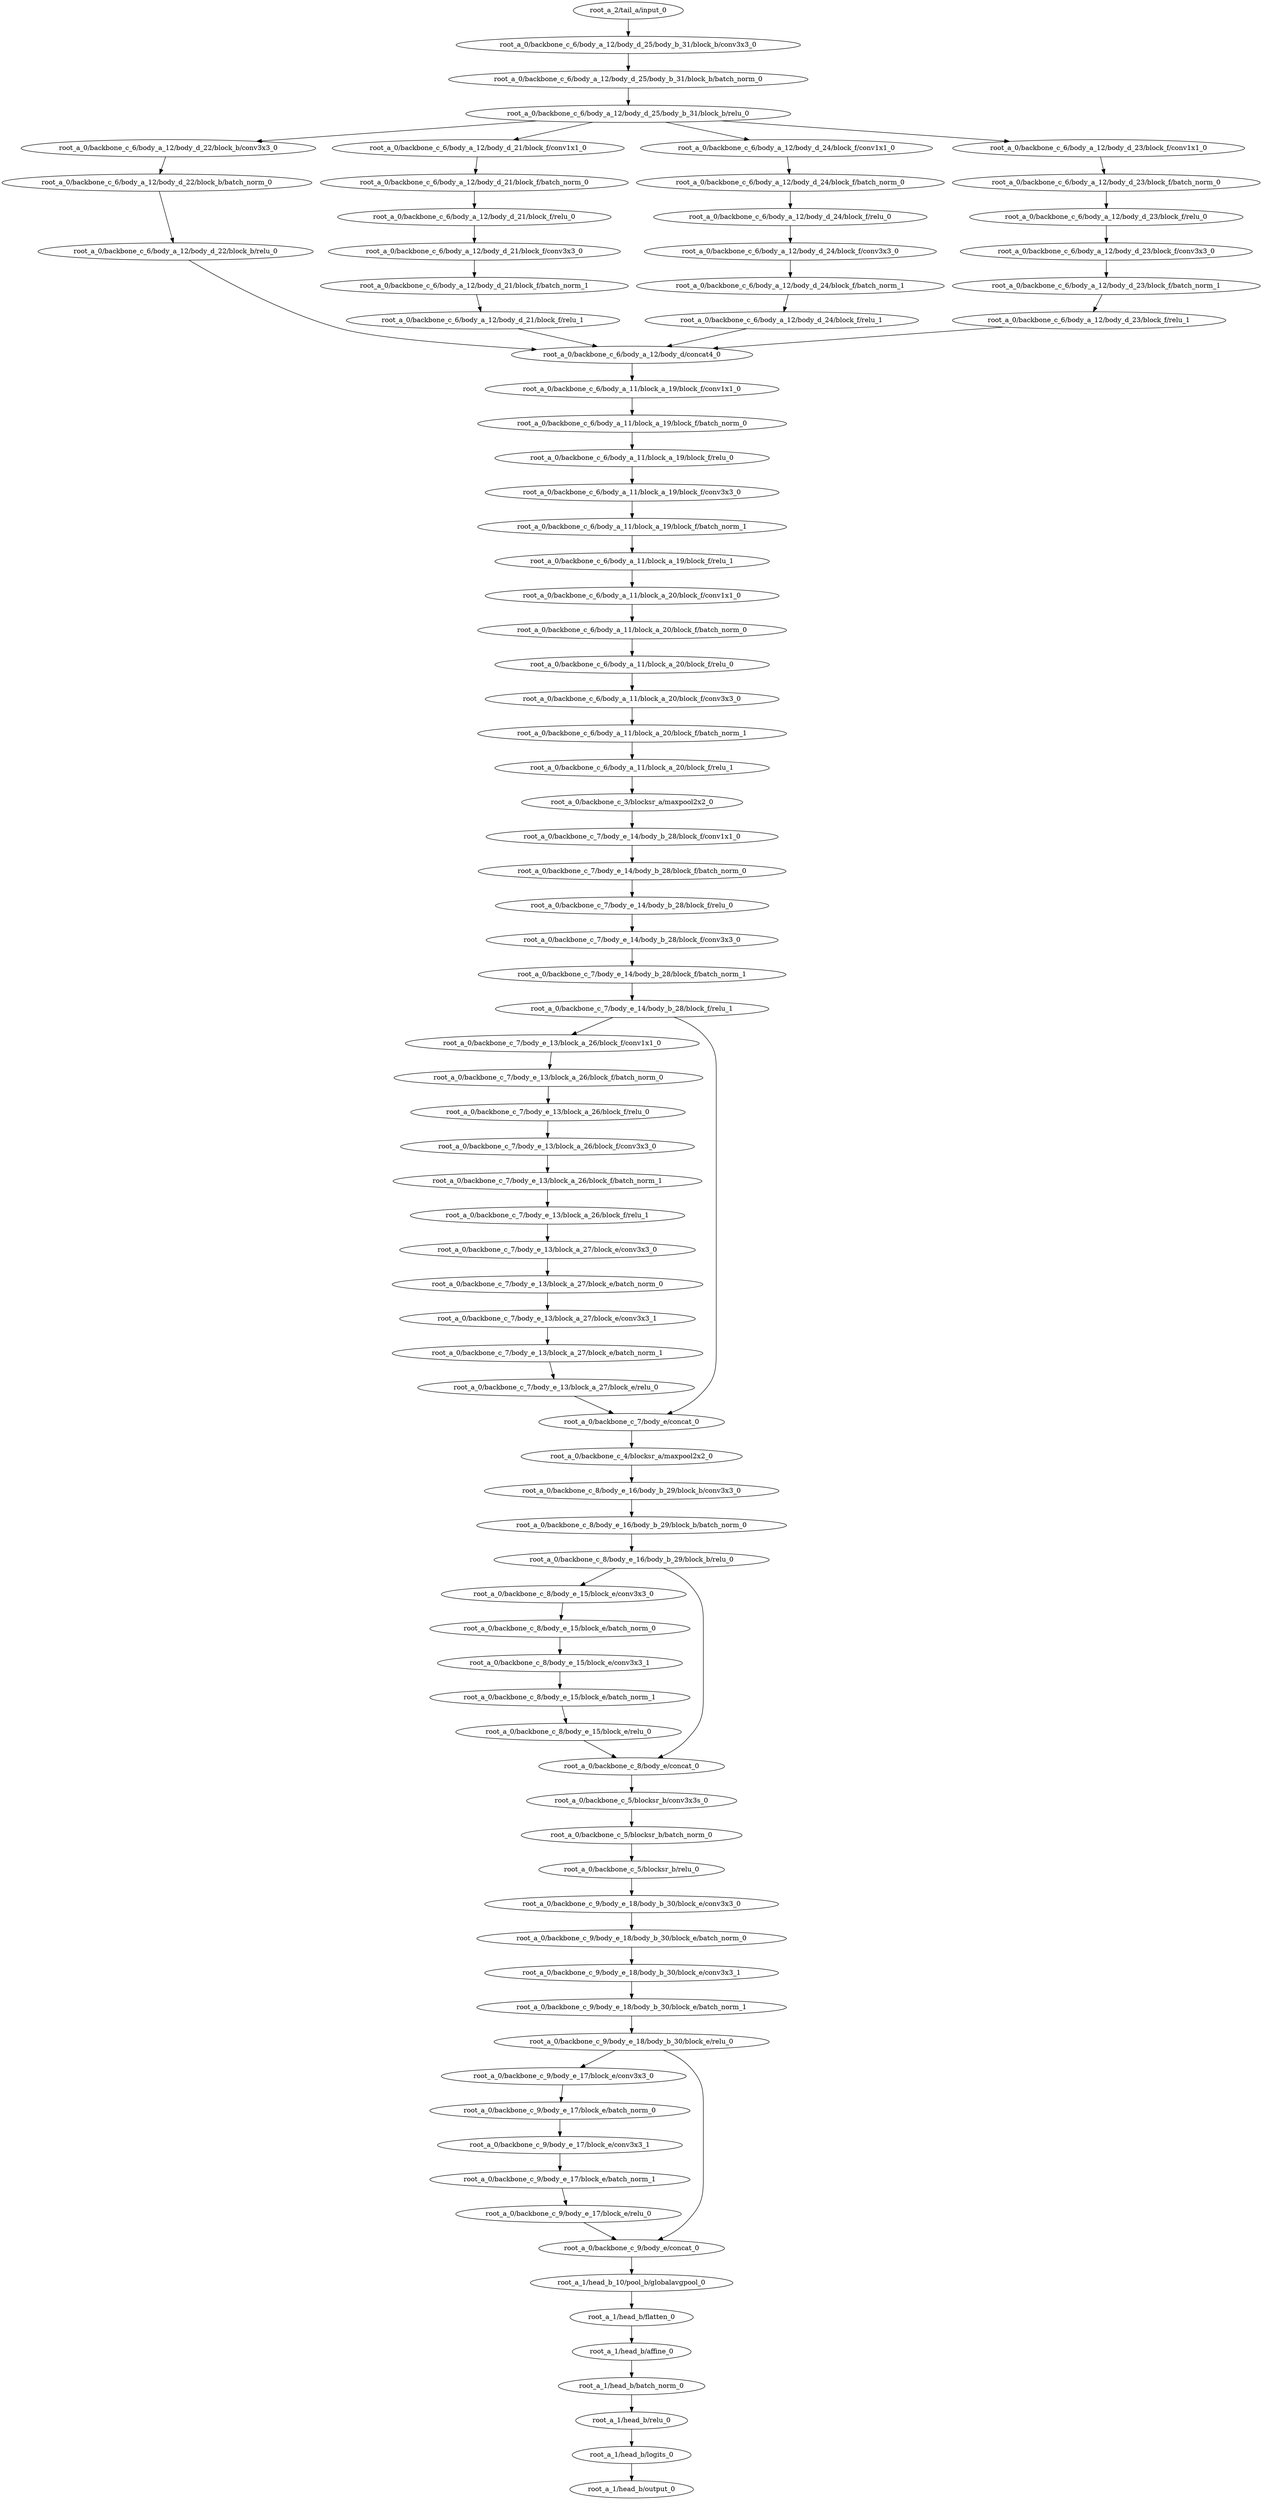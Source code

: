 digraph root_a {
	"root_a_2/tail_a/input_0"
	"root_a_0/backbone_c_6/body_a_12/body_d_25/body_b_31/block_b/conv3x3_0"
	"root_a_0/backbone_c_6/body_a_12/body_d_25/body_b_31/block_b/batch_norm_0"
	"root_a_0/backbone_c_6/body_a_12/body_d_25/body_b_31/block_b/relu_0"
	"root_a_0/backbone_c_6/body_a_12/body_d_22/block_b/conv3x3_0"
	"root_a_0/backbone_c_6/body_a_12/body_d_22/block_b/batch_norm_0"
	"root_a_0/backbone_c_6/body_a_12/body_d_22/block_b/relu_0"
	"root_a_0/backbone_c_6/body_a_12/body_d_21/block_f/conv1x1_0"
	"root_a_0/backbone_c_6/body_a_12/body_d_21/block_f/batch_norm_0"
	"root_a_0/backbone_c_6/body_a_12/body_d_21/block_f/relu_0"
	"root_a_0/backbone_c_6/body_a_12/body_d_21/block_f/conv3x3_0"
	"root_a_0/backbone_c_6/body_a_12/body_d_21/block_f/batch_norm_1"
	"root_a_0/backbone_c_6/body_a_12/body_d_21/block_f/relu_1"
	"root_a_0/backbone_c_6/body_a_12/body_d_24/block_f/conv1x1_0"
	"root_a_0/backbone_c_6/body_a_12/body_d_24/block_f/batch_norm_0"
	"root_a_0/backbone_c_6/body_a_12/body_d_24/block_f/relu_0"
	"root_a_0/backbone_c_6/body_a_12/body_d_24/block_f/conv3x3_0"
	"root_a_0/backbone_c_6/body_a_12/body_d_24/block_f/batch_norm_1"
	"root_a_0/backbone_c_6/body_a_12/body_d_24/block_f/relu_1"
	"root_a_0/backbone_c_6/body_a_12/body_d_23/block_f/conv1x1_0"
	"root_a_0/backbone_c_6/body_a_12/body_d_23/block_f/batch_norm_0"
	"root_a_0/backbone_c_6/body_a_12/body_d_23/block_f/relu_0"
	"root_a_0/backbone_c_6/body_a_12/body_d_23/block_f/conv3x3_0"
	"root_a_0/backbone_c_6/body_a_12/body_d_23/block_f/batch_norm_1"
	"root_a_0/backbone_c_6/body_a_12/body_d_23/block_f/relu_1"
	"root_a_0/backbone_c_6/body_a_12/body_d/concat4_0"
	"root_a_0/backbone_c_6/body_a_11/block_a_19/block_f/conv1x1_0"
	"root_a_0/backbone_c_6/body_a_11/block_a_19/block_f/batch_norm_0"
	"root_a_0/backbone_c_6/body_a_11/block_a_19/block_f/relu_0"
	"root_a_0/backbone_c_6/body_a_11/block_a_19/block_f/conv3x3_0"
	"root_a_0/backbone_c_6/body_a_11/block_a_19/block_f/batch_norm_1"
	"root_a_0/backbone_c_6/body_a_11/block_a_19/block_f/relu_1"
	"root_a_0/backbone_c_6/body_a_11/block_a_20/block_f/conv1x1_0"
	"root_a_0/backbone_c_6/body_a_11/block_a_20/block_f/batch_norm_0"
	"root_a_0/backbone_c_6/body_a_11/block_a_20/block_f/relu_0"
	"root_a_0/backbone_c_6/body_a_11/block_a_20/block_f/conv3x3_0"
	"root_a_0/backbone_c_6/body_a_11/block_a_20/block_f/batch_norm_1"
	"root_a_0/backbone_c_6/body_a_11/block_a_20/block_f/relu_1"
	"root_a_0/backbone_c_3/blocksr_a/maxpool2x2_0"
	"root_a_0/backbone_c_7/body_e_14/body_b_28/block_f/conv1x1_0"
	"root_a_0/backbone_c_7/body_e_14/body_b_28/block_f/batch_norm_0"
	"root_a_0/backbone_c_7/body_e_14/body_b_28/block_f/relu_0"
	"root_a_0/backbone_c_7/body_e_14/body_b_28/block_f/conv3x3_0"
	"root_a_0/backbone_c_7/body_e_14/body_b_28/block_f/batch_norm_1"
	"root_a_0/backbone_c_7/body_e_14/body_b_28/block_f/relu_1"
	"root_a_0/backbone_c_7/body_e_13/block_a_26/block_f/conv1x1_0"
	"root_a_0/backbone_c_7/body_e_13/block_a_26/block_f/batch_norm_0"
	"root_a_0/backbone_c_7/body_e_13/block_a_26/block_f/relu_0"
	"root_a_0/backbone_c_7/body_e_13/block_a_26/block_f/conv3x3_0"
	"root_a_0/backbone_c_7/body_e_13/block_a_26/block_f/batch_norm_1"
	"root_a_0/backbone_c_7/body_e_13/block_a_26/block_f/relu_1"
	"root_a_0/backbone_c_7/body_e_13/block_a_27/block_e/conv3x3_0"
	"root_a_0/backbone_c_7/body_e_13/block_a_27/block_e/batch_norm_0"
	"root_a_0/backbone_c_7/body_e_13/block_a_27/block_e/conv3x3_1"
	"root_a_0/backbone_c_7/body_e_13/block_a_27/block_e/batch_norm_1"
	"root_a_0/backbone_c_7/body_e_13/block_a_27/block_e/relu_0"
	"root_a_0/backbone_c_7/body_e/concat_0"
	"root_a_0/backbone_c_4/blocksr_a/maxpool2x2_0"
	"root_a_0/backbone_c_8/body_e_16/body_b_29/block_b/conv3x3_0"
	"root_a_0/backbone_c_8/body_e_16/body_b_29/block_b/batch_norm_0"
	"root_a_0/backbone_c_8/body_e_16/body_b_29/block_b/relu_0"
	"root_a_0/backbone_c_8/body_e_15/block_e/conv3x3_0"
	"root_a_0/backbone_c_8/body_e_15/block_e/batch_norm_0"
	"root_a_0/backbone_c_8/body_e_15/block_e/conv3x3_1"
	"root_a_0/backbone_c_8/body_e_15/block_e/batch_norm_1"
	"root_a_0/backbone_c_8/body_e_15/block_e/relu_0"
	"root_a_0/backbone_c_8/body_e/concat_0"
	"root_a_0/backbone_c_5/blocksr_b/conv3x3s_0"
	"root_a_0/backbone_c_5/blocksr_b/batch_norm_0"
	"root_a_0/backbone_c_5/blocksr_b/relu_0"
	"root_a_0/backbone_c_9/body_e_18/body_b_30/block_e/conv3x3_0"
	"root_a_0/backbone_c_9/body_e_18/body_b_30/block_e/batch_norm_0"
	"root_a_0/backbone_c_9/body_e_18/body_b_30/block_e/conv3x3_1"
	"root_a_0/backbone_c_9/body_e_18/body_b_30/block_e/batch_norm_1"
	"root_a_0/backbone_c_9/body_e_18/body_b_30/block_e/relu_0"
	"root_a_0/backbone_c_9/body_e_17/block_e/conv3x3_0"
	"root_a_0/backbone_c_9/body_e_17/block_e/batch_norm_0"
	"root_a_0/backbone_c_9/body_e_17/block_e/conv3x3_1"
	"root_a_0/backbone_c_9/body_e_17/block_e/batch_norm_1"
	"root_a_0/backbone_c_9/body_e_17/block_e/relu_0"
	"root_a_0/backbone_c_9/body_e/concat_0"
	"root_a_1/head_b_10/pool_b/globalavgpool_0"
	"root_a_1/head_b/flatten_0"
	"root_a_1/head_b/affine_0"
	"root_a_1/head_b/batch_norm_0"
	"root_a_1/head_b/relu_0"
	"root_a_1/head_b/logits_0"
	"root_a_1/head_b/output_0"

	"root_a_2/tail_a/input_0" -> "root_a_0/backbone_c_6/body_a_12/body_d_25/body_b_31/block_b/conv3x3_0"
	"root_a_0/backbone_c_6/body_a_12/body_d_25/body_b_31/block_b/conv3x3_0" -> "root_a_0/backbone_c_6/body_a_12/body_d_25/body_b_31/block_b/batch_norm_0"
	"root_a_0/backbone_c_6/body_a_12/body_d_25/body_b_31/block_b/batch_norm_0" -> "root_a_0/backbone_c_6/body_a_12/body_d_25/body_b_31/block_b/relu_0"
	"root_a_0/backbone_c_6/body_a_12/body_d_25/body_b_31/block_b/relu_0" -> "root_a_0/backbone_c_6/body_a_12/body_d_22/block_b/conv3x3_0"
	"root_a_0/backbone_c_6/body_a_12/body_d_22/block_b/conv3x3_0" -> "root_a_0/backbone_c_6/body_a_12/body_d_22/block_b/batch_norm_0"
	"root_a_0/backbone_c_6/body_a_12/body_d_22/block_b/batch_norm_0" -> "root_a_0/backbone_c_6/body_a_12/body_d_22/block_b/relu_0"
	"root_a_0/backbone_c_6/body_a_12/body_d_25/body_b_31/block_b/relu_0" -> "root_a_0/backbone_c_6/body_a_12/body_d_21/block_f/conv1x1_0"
	"root_a_0/backbone_c_6/body_a_12/body_d_21/block_f/conv1x1_0" -> "root_a_0/backbone_c_6/body_a_12/body_d_21/block_f/batch_norm_0"
	"root_a_0/backbone_c_6/body_a_12/body_d_21/block_f/batch_norm_0" -> "root_a_0/backbone_c_6/body_a_12/body_d_21/block_f/relu_0"
	"root_a_0/backbone_c_6/body_a_12/body_d_21/block_f/relu_0" -> "root_a_0/backbone_c_6/body_a_12/body_d_21/block_f/conv3x3_0"
	"root_a_0/backbone_c_6/body_a_12/body_d_21/block_f/conv3x3_0" -> "root_a_0/backbone_c_6/body_a_12/body_d_21/block_f/batch_norm_1"
	"root_a_0/backbone_c_6/body_a_12/body_d_21/block_f/batch_norm_1" -> "root_a_0/backbone_c_6/body_a_12/body_d_21/block_f/relu_1"
	"root_a_0/backbone_c_6/body_a_12/body_d_25/body_b_31/block_b/relu_0" -> "root_a_0/backbone_c_6/body_a_12/body_d_24/block_f/conv1x1_0"
	"root_a_0/backbone_c_6/body_a_12/body_d_24/block_f/conv1x1_0" -> "root_a_0/backbone_c_6/body_a_12/body_d_24/block_f/batch_norm_0"
	"root_a_0/backbone_c_6/body_a_12/body_d_24/block_f/batch_norm_0" -> "root_a_0/backbone_c_6/body_a_12/body_d_24/block_f/relu_0"
	"root_a_0/backbone_c_6/body_a_12/body_d_24/block_f/relu_0" -> "root_a_0/backbone_c_6/body_a_12/body_d_24/block_f/conv3x3_0"
	"root_a_0/backbone_c_6/body_a_12/body_d_24/block_f/conv3x3_0" -> "root_a_0/backbone_c_6/body_a_12/body_d_24/block_f/batch_norm_1"
	"root_a_0/backbone_c_6/body_a_12/body_d_24/block_f/batch_norm_1" -> "root_a_0/backbone_c_6/body_a_12/body_d_24/block_f/relu_1"
	"root_a_0/backbone_c_6/body_a_12/body_d_25/body_b_31/block_b/relu_0" -> "root_a_0/backbone_c_6/body_a_12/body_d_23/block_f/conv1x1_0"
	"root_a_0/backbone_c_6/body_a_12/body_d_23/block_f/conv1x1_0" -> "root_a_0/backbone_c_6/body_a_12/body_d_23/block_f/batch_norm_0"
	"root_a_0/backbone_c_6/body_a_12/body_d_23/block_f/batch_norm_0" -> "root_a_0/backbone_c_6/body_a_12/body_d_23/block_f/relu_0"
	"root_a_0/backbone_c_6/body_a_12/body_d_23/block_f/relu_0" -> "root_a_0/backbone_c_6/body_a_12/body_d_23/block_f/conv3x3_0"
	"root_a_0/backbone_c_6/body_a_12/body_d_23/block_f/conv3x3_0" -> "root_a_0/backbone_c_6/body_a_12/body_d_23/block_f/batch_norm_1"
	"root_a_0/backbone_c_6/body_a_12/body_d_23/block_f/batch_norm_1" -> "root_a_0/backbone_c_6/body_a_12/body_d_23/block_f/relu_1"
	"root_a_0/backbone_c_6/body_a_12/body_d_22/block_b/relu_0" -> "root_a_0/backbone_c_6/body_a_12/body_d/concat4_0"
	"root_a_0/backbone_c_6/body_a_12/body_d_21/block_f/relu_1" -> "root_a_0/backbone_c_6/body_a_12/body_d/concat4_0"
	"root_a_0/backbone_c_6/body_a_12/body_d_24/block_f/relu_1" -> "root_a_0/backbone_c_6/body_a_12/body_d/concat4_0"
	"root_a_0/backbone_c_6/body_a_12/body_d_23/block_f/relu_1" -> "root_a_0/backbone_c_6/body_a_12/body_d/concat4_0"
	"root_a_0/backbone_c_6/body_a_12/body_d/concat4_0" -> "root_a_0/backbone_c_6/body_a_11/block_a_19/block_f/conv1x1_0"
	"root_a_0/backbone_c_6/body_a_11/block_a_19/block_f/conv1x1_0" -> "root_a_0/backbone_c_6/body_a_11/block_a_19/block_f/batch_norm_0"
	"root_a_0/backbone_c_6/body_a_11/block_a_19/block_f/batch_norm_0" -> "root_a_0/backbone_c_6/body_a_11/block_a_19/block_f/relu_0"
	"root_a_0/backbone_c_6/body_a_11/block_a_19/block_f/relu_0" -> "root_a_0/backbone_c_6/body_a_11/block_a_19/block_f/conv3x3_0"
	"root_a_0/backbone_c_6/body_a_11/block_a_19/block_f/conv3x3_0" -> "root_a_0/backbone_c_6/body_a_11/block_a_19/block_f/batch_norm_1"
	"root_a_0/backbone_c_6/body_a_11/block_a_19/block_f/batch_norm_1" -> "root_a_0/backbone_c_6/body_a_11/block_a_19/block_f/relu_1"
	"root_a_0/backbone_c_6/body_a_11/block_a_19/block_f/relu_1" -> "root_a_0/backbone_c_6/body_a_11/block_a_20/block_f/conv1x1_0"
	"root_a_0/backbone_c_6/body_a_11/block_a_20/block_f/conv1x1_0" -> "root_a_0/backbone_c_6/body_a_11/block_a_20/block_f/batch_norm_0"
	"root_a_0/backbone_c_6/body_a_11/block_a_20/block_f/batch_norm_0" -> "root_a_0/backbone_c_6/body_a_11/block_a_20/block_f/relu_0"
	"root_a_0/backbone_c_6/body_a_11/block_a_20/block_f/relu_0" -> "root_a_0/backbone_c_6/body_a_11/block_a_20/block_f/conv3x3_0"
	"root_a_0/backbone_c_6/body_a_11/block_a_20/block_f/conv3x3_0" -> "root_a_0/backbone_c_6/body_a_11/block_a_20/block_f/batch_norm_1"
	"root_a_0/backbone_c_6/body_a_11/block_a_20/block_f/batch_norm_1" -> "root_a_0/backbone_c_6/body_a_11/block_a_20/block_f/relu_1"
	"root_a_0/backbone_c_6/body_a_11/block_a_20/block_f/relu_1" -> "root_a_0/backbone_c_3/blocksr_a/maxpool2x2_0"
	"root_a_0/backbone_c_3/blocksr_a/maxpool2x2_0" -> "root_a_0/backbone_c_7/body_e_14/body_b_28/block_f/conv1x1_0"
	"root_a_0/backbone_c_7/body_e_14/body_b_28/block_f/conv1x1_0" -> "root_a_0/backbone_c_7/body_e_14/body_b_28/block_f/batch_norm_0"
	"root_a_0/backbone_c_7/body_e_14/body_b_28/block_f/batch_norm_0" -> "root_a_0/backbone_c_7/body_e_14/body_b_28/block_f/relu_0"
	"root_a_0/backbone_c_7/body_e_14/body_b_28/block_f/relu_0" -> "root_a_0/backbone_c_7/body_e_14/body_b_28/block_f/conv3x3_0"
	"root_a_0/backbone_c_7/body_e_14/body_b_28/block_f/conv3x3_0" -> "root_a_0/backbone_c_7/body_e_14/body_b_28/block_f/batch_norm_1"
	"root_a_0/backbone_c_7/body_e_14/body_b_28/block_f/batch_norm_1" -> "root_a_0/backbone_c_7/body_e_14/body_b_28/block_f/relu_1"
	"root_a_0/backbone_c_7/body_e_14/body_b_28/block_f/relu_1" -> "root_a_0/backbone_c_7/body_e_13/block_a_26/block_f/conv1x1_0"
	"root_a_0/backbone_c_7/body_e_13/block_a_26/block_f/conv1x1_0" -> "root_a_0/backbone_c_7/body_e_13/block_a_26/block_f/batch_norm_0"
	"root_a_0/backbone_c_7/body_e_13/block_a_26/block_f/batch_norm_0" -> "root_a_0/backbone_c_7/body_e_13/block_a_26/block_f/relu_0"
	"root_a_0/backbone_c_7/body_e_13/block_a_26/block_f/relu_0" -> "root_a_0/backbone_c_7/body_e_13/block_a_26/block_f/conv3x3_0"
	"root_a_0/backbone_c_7/body_e_13/block_a_26/block_f/conv3x3_0" -> "root_a_0/backbone_c_7/body_e_13/block_a_26/block_f/batch_norm_1"
	"root_a_0/backbone_c_7/body_e_13/block_a_26/block_f/batch_norm_1" -> "root_a_0/backbone_c_7/body_e_13/block_a_26/block_f/relu_1"
	"root_a_0/backbone_c_7/body_e_13/block_a_26/block_f/relu_1" -> "root_a_0/backbone_c_7/body_e_13/block_a_27/block_e/conv3x3_0"
	"root_a_0/backbone_c_7/body_e_13/block_a_27/block_e/conv3x3_0" -> "root_a_0/backbone_c_7/body_e_13/block_a_27/block_e/batch_norm_0"
	"root_a_0/backbone_c_7/body_e_13/block_a_27/block_e/batch_norm_0" -> "root_a_0/backbone_c_7/body_e_13/block_a_27/block_e/conv3x3_1"
	"root_a_0/backbone_c_7/body_e_13/block_a_27/block_e/conv3x3_1" -> "root_a_0/backbone_c_7/body_e_13/block_a_27/block_e/batch_norm_1"
	"root_a_0/backbone_c_7/body_e_13/block_a_27/block_e/batch_norm_1" -> "root_a_0/backbone_c_7/body_e_13/block_a_27/block_e/relu_0"
	"root_a_0/backbone_c_7/body_e_14/body_b_28/block_f/relu_1" -> "root_a_0/backbone_c_7/body_e/concat_0"
	"root_a_0/backbone_c_7/body_e_13/block_a_27/block_e/relu_0" -> "root_a_0/backbone_c_7/body_e/concat_0"
	"root_a_0/backbone_c_7/body_e/concat_0" -> "root_a_0/backbone_c_4/blocksr_a/maxpool2x2_0"
	"root_a_0/backbone_c_4/blocksr_a/maxpool2x2_0" -> "root_a_0/backbone_c_8/body_e_16/body_b_29/block_b/conv3x3_0"
	"root_a_0/backbone_c_8/body_e_16/body_b_29/block_b/conv3x3_0" -> "root_a_0/backbone_c_8/body_e_16/body_b_29/block_b/batch_norm_0"
	"root_a_0/backbone_c_8/body_e_16/body_b_29/block_b/batch_norm_0" -> "root_a_0/backbone_c_8/body_e_16/body_b_29/block_b/relu_0"
	"root_a_0/backbone_c_8/body_e_16/body_b_29/block_b/relu_0" -> "root_a_0/backbone_c_8/body_e_15/block_e/conv3x3_0"
	"root_a_0/backbone_c_8/body_e_15/block_e/conv3x3_0" -> "root_a_0/backbone_c_8/body_e_15/block_e/batch_norm_0"
	"root_a_0/backbone_c_8/body_e_15/block_e/batch_norm_0" -> "root_a_0/backbone_c_8/body_e_15/block_e/conv3x3_1"
	"root_a_0/backbone_c_8/body_e_15/block_e/conv3x3_1" -> "root_a_0/backbone_c_8/body_e_15/block_e/batch_norm_1"
	"root_a_0/backbone_c_8/body_e_15/block_e/batch_norm_1" -> "root_a_0/backbone_c_8/body_e_15/block_e/relu_0"
	"root_a_0/backbone_c_8/body_e_16/body_b_29/block_b/relu_0" -> "root_a_0/backbone_c_8/body_e/concat_0"
	"root_a_0/backbone_c_8/body_e_15/block_e/relu_0" -> "root_a_0/backbone_c_8/body_e/concat_0"
	"root_a_0/backbone_c_8/body_e/concat_0" -> "root_a_0/backbone_c_5/blocksr_b/conv3x3s_0"
	"root_a_0/backbone_c_5/blocksr_b/conv3x3s_0" -> "root_a_0/backbone_c_5/blocksr_b/batch_norm_0"
	"root_a_0/backbone_c_5/blocksr_b/batch_norm_0" -> "root_a_0/backbone_c_5/blocksr_b/relu_0"
	"root_a_0/backbone_c_5/blocksr_b/relu_0" -> "root_a_0/backbone_c_9/body_e_18/body_b_30/block_e/conv3x3_0"
	"root_a_0/backbone_c_9/body_e_18/body_b_30/block_e/conv3x3_0" -> "root_a_0/backbone_c_9/body_e_18/body_b_30/block_e/batch_norm_0"
	"root_a_0/backbone_c_9/body_e_18/body_b_30/block_e/batch_norm_0" -> "root_a_0/backbone_c_9/body_e_18/body_b_30/block_e/conv3x3_1"
	"root_a_0/backbone_c_9/body_e_18/body_b_30/block_e/conv3x3_1" -> "root_a_0/backbone_c_9/body_e_18/body_b_30/block_e/batch_norm_1"
	"root_a_0/backbone_c_9/body_e_18/body_b_30/block_e/batch_norm_1" -> "root_a_0/backbone_c_9/body_e_18/body_b_30/block_e/relu_0"
	"root_a_0/backbone_c_9/body_e_18/body_b_30/block_e/relu_0" -> "root_a_0/backbone_c_9/body_e_17/block_e/conv3x3_0"
	"root_a_0/backbone_c_9/body_e_17/block_e/conv3x3_0" -> "root_a_0/backbone_c_9/body_e_17/block_e/batch_norm_0"
	"root_a_0/backbone_c_9/body_e_17/block_e/batch_norm_0" -> "root_a_0/backbone_c_9/body_e_17/block_e/conv3x3_1"
	"root_a_0/backbone_c_9/body_e_17/block_e/conv3x3_1" -> "root_a_0/backbone_c_9/body_e_17/block_e/batch_norm_1"
	"root_a_0/backbone_c_9/body_e_17/block_e/batch_norm_1" -> "root_a_0/backbone_c_9/body_e_17/block_e/relu_0"
	"root_a_0/backbone_c_9/body_e_17/block_e/relu_0" -> "root_a_0/backbone_c_9/body_e/concat_0"
	"root_a_0/backbone_c_9/body_e_18/body_b_30/block_e/relu_0" -> "root_a_0/backbone_c_9/body_e/concat_0"
	"root_a_0/backbone_c_9/body_e/concat_0" -> "root_a_1/head_b_10/pool_b/globalavgpool_0"
	"root_a_1/head_b_10/pool_b/globalavgpool_0" -> "root_a_1/head_b/flatten_0"
	"root_a_1/head_b/flatten_0" -> "root_a_1/head_b/affine_0"
	"root_a_1/head_b/affine_0" -> "root_a_1/head_b/batch_norm_0"
	"root_a_1/head_b/batch_norm_0" -> "root_a_1/head_b/relu_0"
	"root_a_1/head_b/relu_0" -> "root_a_1/head_b/logits_0"
	"root_a_1/head_b/logits_0" -> "root_a_1/head_b/output_0"

}